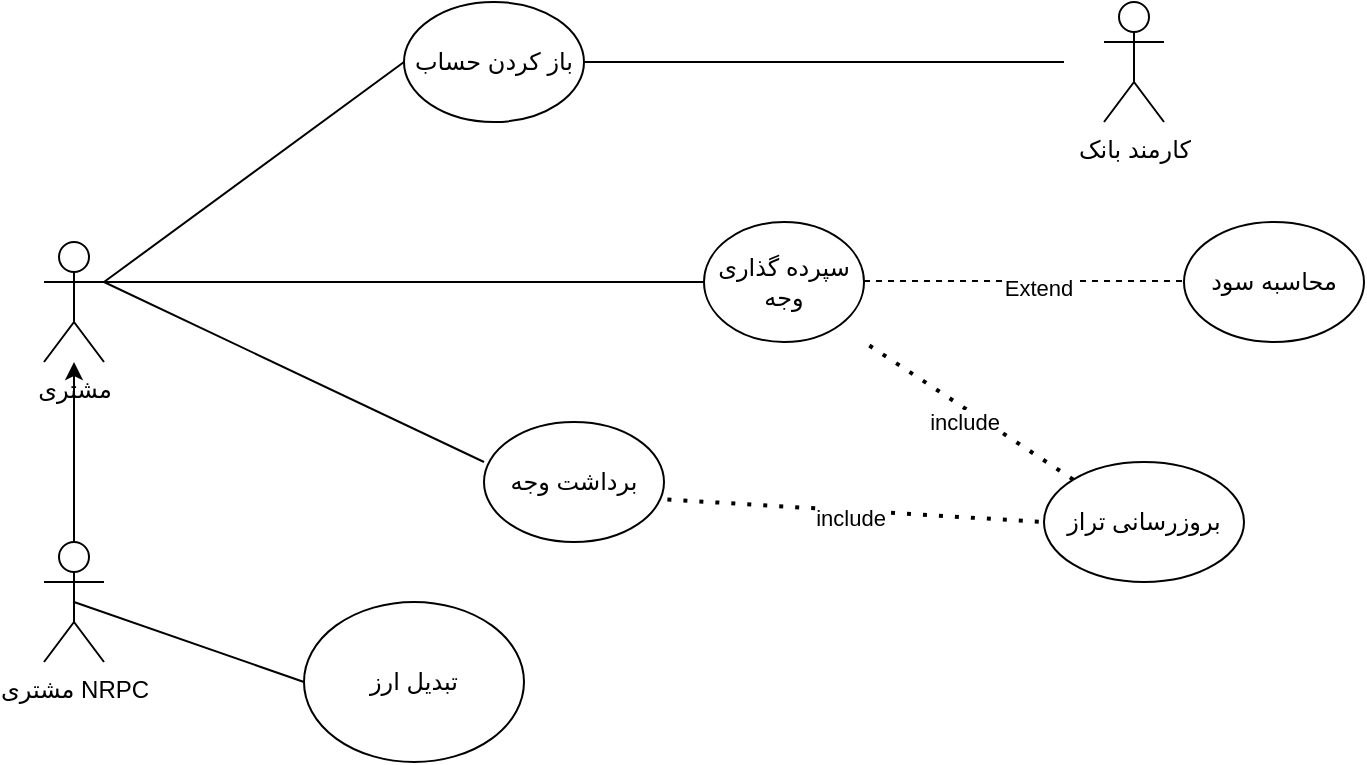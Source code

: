 <mxfile version="22.1.1" type="github">
  <diagram name="Page-1" id="42789a77-a242-8287-6e28-9cd8cfd52e62">
    <mxGraphModel dx="992" dy="542" grid="1" gridSize="10" guides="1" tooltips="1" connect="1" arrows="1" fold="1" page="1" pageScale="1" pageWidth="1100" pageHeight="850" background="none" math="0" shadow="0">
      <root>
        <mxCell id="0" />
        <mxCell id="1" parent="0" />
        <mxCell id="i4aStX0e1IdVu9Nv6gjd-1" value="مشتری" style="shape=umlActor;verticalLabelPosition=bottom;verticalAlign=top;html=1;outlineConnect=0;" vertex="1" parent="1">
          <mxGeometry x="230" y="190" width="30" height="60" as="geometry" />
        </mxCell>
        <mxCell id="i4aStX0e1IdVu9Nv6gjd-5" style="edgeStyle=orthogonalEdgeStyle;rounded=0;orthogonalLoop=1;jettySize=auto;html=1;" edge="1" parent="1" source="i4aStX0e1IdVu9Nv6gjd-4" target="i4aStX0e1IdVu9Nv6gjd-1">
          <mxGeometry relative="1" as="geometry" />
        </mxCell>
        <mxCell id="i4aStX0e1IdVu9Nv6gjd-4" value="مشتری NRPC" style="shape=umlActor;verticalLabelPosition=bottom;verticalAlign=top;html=1;outlineConnect=0;" vertex="1" parent="1">
          <mxGeometry x="230" y="340" width="30" height="60" as="geometry" />
        </mxCell>
        <mxCell id="i4aStX0e1IdVu9Nv6gjd-6" value="تبدیل ارز" style="ellipse;whiteSpace=wrap;html=1;" vertex="1" parent="1">
          <mxGeometry x="360" y="370" width="110" height="80" as="geometry" />
        </mxCell>
        <mxCell id="i4aStX0e1IdVu9Nv6gjd-8" value="" style="endArrow=none;html=1;rounded=0;entryX=0;entryY=0.5;entryDx=0;entryDy=0;exitX=0.5;exitY=0.5;exitDx=0;exitDy=0;exitPerimeter=0;" edge="1" parent="1" source="i4aStX0e1IdVu9Nv6gjd-4" target="i4aStX0e1IdVu9Nv6gjd-6">
          <mxGeometry width="50" height="50" relative="1" as="geometry">
            <mxPoint x="310" y="400" as="sourcePoint" />
            <mxPoint x="360" y="350" as="targetPoint" />
          </mxGeometry>
        </mxCell>
        <mxCell id="i4aStX0e1IdVu9Nv6gjd-9" value="" style="endArrow=none;html=1;rounded=0;" edge="1" parent="1">
          <mxGeometry width="50" height="50" relative="1" as="geometry">
            <mxPoint x="260" y="210" as="sourcePoint" />
            <mxPoint x="410" y="100" as="targetPoint" />
          </mxGeometry>
        </mxCell>
        <mxCell id="i4aStX0e1IdVu9Nv6gjd-10" value="" style="endArrow=none;html=1;rounded=0;" edge="1" parent="1">
          <mxGeometry width="50" height="50" relative="1" as="geometry">
            <mxPoint x="260" y="210" as="sourcePoint" />
            <mxPoint x="560" y="210" as="targetPoint" />
          </mxGeometry>
        </mxCell>
        <mxCell id="i4aStX0e1IdVu9Nv6gjd-11" value="" style="endArrow=none;html=1;rounded=0;" edge="1" parent="1">
          <mxGeometry width="50" height="50" relative="1" as="geometry">
            <mxPoint x="260" y="210" as="sourcePoint" />
            <mxPoint x="450" y="300" as="targetPoint" />
          </mxGeometry>
        </mxCell>
        <mxCell id="i4aStX0e1IdVu9Nv6gjd-12" value="برداشت وجه" style="ellipse;whiteSpace=wrap;html=1;" vertex="1" parent="1">
          <mxGeometry x="450" y="280" width="90" height="60" as="geometry" />
        </mxCell>
        <mxCell id="i4aStX0e1IdVu9Nv6gjd-13" value="سپرده گذاری وجه" style="ellipse;whiteSpace=wrap;html=1;" vertex="1" parent="1">
          <mxGeometry x="560" y="180" width="80" height="60" as="geometry" />
        </mxCell>
        <mxCell id="i4aStX0e1IdVu9Nv6gjd-14" value="باز کردن حساب" style="ellipse;whiteSpace=wrap;html=1;" vertex="1" parent="1">
          <mxGeometry x="410" y="70" width="90" height="60" as="geometry" />
        </mxCell>
        <mxCell id="i4aStX0e1IdVu9Nv6gjd-15" value="" style="endArrow=none;html=1;rounded=0;" edge="1" parent="1">
          <mxGeometry width="50" height="50" relative="1" as="geometry">
            <mxPoint x="500" y="100" as="sourcePoint" />
            <mxPoint x="740" y="100" as="targetPoint" />
          </mxGeometry>
        </mxCell>
        <mxCell id="i4aStX0e1IdVu9Nv6gjd-17" value="کارمند بانک" style="shape=umlActor;verticalLabelPosition=bottom;verticalAlign=top;html=1;outlineConnect=0;" vertex="1" parent="1">
          <mxGeometry x="760" y="70" width="30" height="60" as="geometry" />
        </mxCell>
        <mxCell id="i4aStX0e1IdVu9Nv6gjd-21" value="" style="endArrow=none;dashed=1;html=1;rounded=0;" edge="1" parent="1">
          <mxGeometry width="50" height="50" relative="1" as="geometry">
            <mxPoint x="640" y="209.52" as="sourcePoint" />
            <mxPoint x="810" y="209.52" as="targetPoint" />
            <Array as="points" />
          </mxGeometry>
        </mxCell>
        <mxCell id="i4aStX0e1IdVu9Nv6gjd-22" value="Extend" style="edgeLabel;html=1;align=center;verticalAlign=middle;resizable=0;points=[];" vertex="1" connectable="0" parent="i4aStX0e1IdVu9Nv6gjd-21">
          <mxGeometry x="0.02" y="-3" relative="1" as="geometry">
            <mxPoint as="offset" />
          </mxGeometry>
        </mxCell>
        <mxCell id="i4aStX0e1IdVu9Nv6gjd-23" value="محاسبه سود" style="ellipse;whiteSpace=wrap;html=1;" vertex="1" parent="1">
          <mxGeometry x="800" y="180" width="90" height="60" as="geometry" />
        </mxCell>
        <mxCell id="i4aStX0e1IdVu9Nv6gjd-24" value="بروزرسانی تراز" style="ellipse;whiteSpace=wrap;html=1;" vertex="1" parent="1">
          <mxGeometry x="730" y="300" width="100" height="60" as="geometry" />
        </mxCell>
        <mxCell id="i4aStX0e1IdVu9Nv6gjd-25" value="" style="endArrow=none;dashed=1;html=1;dashPattern=1 3;strokeWidth=2;rounded=0;exitX=0;exitY=0;exitDx=0;exitDy=0;" edge="1" parent="1" source="i4aStX0e1IdVu9Nv6gjd-24">
          <mxGeometry width="50" height="50" relative="1" as="geometry">
            <mxPoint x="590" y="290" as="sourcePoint" />
            <mxPoint x="640" y="240" as="targetPoint" />
          </mxGeometry>
        </mxCell>
        <mxCell id="i4aStX0e1IdVu9Nv6gjd-26" value="include" style="edgeLabel;html=1;align=center;verticalAlign=middle;resizable=0;points=[];" vertex="1" connectable="0" parent="i4aStX0e1IdVu9Nv6gjd-25">
          <mxGeometry x="-0.013" y="6" relative="1" as="geometry">
            <mxPoint as="offset" />
          </mxGeometry>
        </mxCell>
        <mxCell id="i4aStX0e1IdVu9Nv6gjd-27" value="" style="endArrow=none;dashed=1;html=1;dashPattern=1 3;strokeWidth=2;rounded=0;entryX=0;entryY=0.5;entryDx=0;entryDy=0;exitX=1.019;exitY=0.646;exitDx=0;exitDy=0;exitPerimeter=0;" edge="1" parent="1" source="i4aStX0e1IdVu9Nv6gjd-12" target="i4aStX0e1IdVu9Nv6gjd-24">
          <mxGeometry width="50" height="50" relative="1" as="geometry">
            <mxPoint x="550" y="320" as="sourcePoint" />
            <mxPoint x="580" y="270" as="targetPoint" />
          </mxGeometry>
        </mxCell>
        <mxCell id="i4aStX0e1IdVu9Nv6gjd-28" value="include" style="edgeLabel;html=1;align=center;verticalAlign=middle;resizable=0;points=[];" vertex="1" connectable="0" parent="i4aStX0e1IdVu9Nv6gjd-27">
          <mxGeometry x="-0.034" y="-4" relative="1" as="geometry">
            <mxPoint as="offset" />
          </mxGeometry>
        </mxCell>
      </root>
    </mxGraphModel>
  </diagram>
</mxfile>
